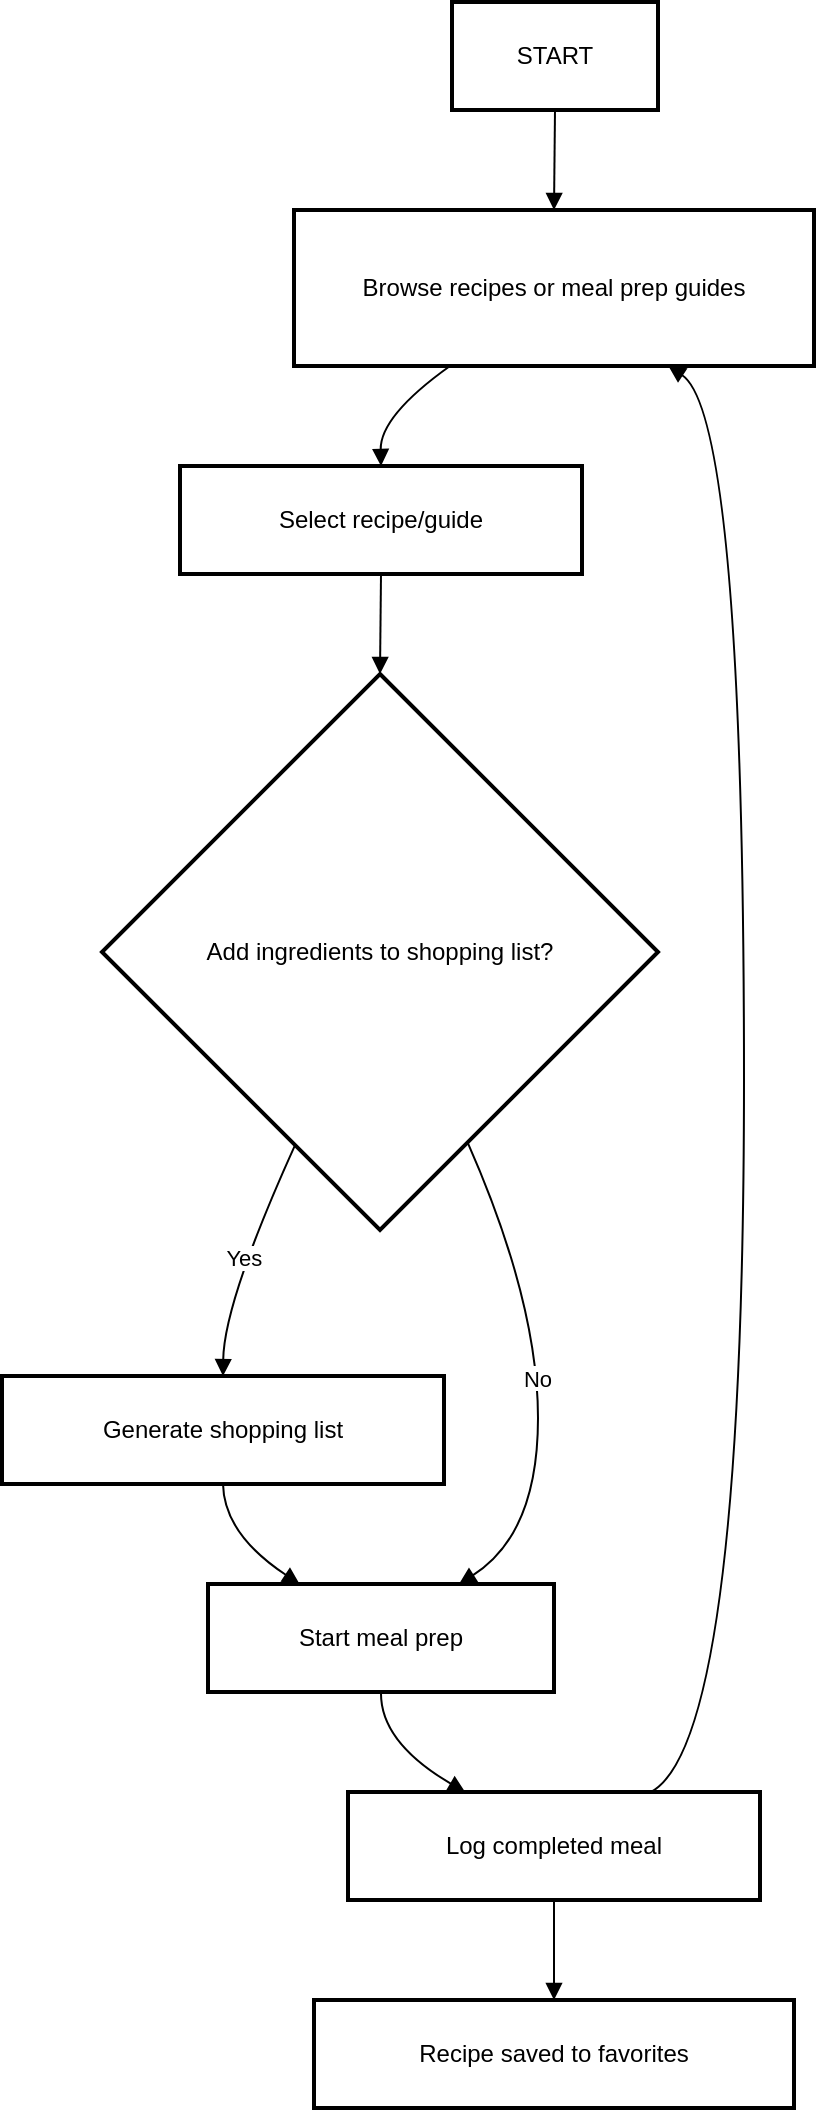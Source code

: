 <mxfile version="28.2.3">
  <diagram name="Page-1" id="YNE9qE9kGZ0DqdmJG0sK">
    <mxGraphModel>
      <root>
        <mxCell id="0" />
        <mxCell id="1" parent="0" />
        <mxCell id="2" value="START" style="whiteSpace=wrap;strokeWidth=2;" vertex="1" parent="1">
          <mxGeometry x="233" y="8" width="103" height="54" as="geometry" />
        </mxCell>
        <mxCell id="3" value="Browse recipes or meal prep guides" style="whiteSpace=wrap;strokeWidth=2;" vertex="1" parent="1">
          <mxGeometry x="154" y="112" width="260" height="78" as="geometry" />
        </mxCell>
        <mxCell id="4" value="Select recipe/guide" style="whiteSpace=wrap;strokeWidth=2;" vertex="1" parent="1">
          <mxGeometry x="97" y="240" width="201" height="54" as="geometry" />
        </mxCell>
        <mxCell id="5" value="Add ingredients to shopping list?" style="rhombus;strokeWidth=2;whiteSpace=wrap;" vertex="1" parent="1">
          <mxGeometry x="58" y="344" width="278" height="278" as="geometry" />
        </mxCell>
        <mxCell id="6" value="Generate shopping list" style="whiteSpace=wrap;strokeWidth=2;" vertex="1" parent="1">
          <mxGeometry x="8" y="695" width="221" height="54" as="geometry" />
        </mxCell>
        <mxCell id="7" value="Start meal prep" style="whiteSpace=wrap;strokeWidth=2;" vertex="1" parent="1">
          <mxGeometry x="111" y="799" width="173" height="54" as="geometry" />
        </mxCell>
        <mxCell id="8" value="Log completed meal" style="whiteSpace=wrap;strokeWidth=2;" vertex="1" parent="1">
          <mxGeometry x="181" y="903" width="206" height="54" as="geometry" />
        </mxCell>
        <mxCell id="9" value="Recipe saved to favorites" style="whiteSpace=wrap;strokeWidth=2;" vertex="1" parent="1">
          <mxGeometry x="164" y="1007" width="240" height="54" as="geometry" />
        </mxCell>
        <mxCell id="10" value="" style="curved=1;startArrow=none;endArrow=block;exitX=0.5;exitY=1;entryX=0.5;entryY=0;" edge="1" parent="1" source="2" target="3">
          <mxGeometry relative="1" as="geometry">
            <Array as="points" />
          </mxGeometry>
        </mxCell>
        <mxCell id="11" value="" style="curved=1;startArrow=none;endArrow=block;exitX=0.3;exitY=1;entryX=0.5;entryY=0;" edge="1" parent="1" source="3" target="4">
          <mxGeometry relative="1" as="geometry">
            <Array as="points">
              <mxPoint x="197" y="215" />
            </Array>
          </mxGeometry>
        </mxCell>
        <mxCell id="12" value="" style="curved=1;startArrow=none;endArrow=block;exitX=0.5;exitY=1;entryX=0.5;entryY=0;" edge="1" parent="1" source="4" target="5">
          <mxGeometry relative="1" as="geometry">
            <Array as="points" />
          </mxGeometry>
        </mxCell>
        <mxCell id="13" value="Yes" style="curved=1;startArrow=none;endArrow=block;exitX=0.28;exitY=1;entryX=0.5;entryY=-0.01;" edge="1" parent="1" source="5" target="6">
          <mxGeometry relative="1" as="geometry">
            <Array as="points">
              <mxPoint x="119" y="658" />
            </Array>
          </mxGeometry>
        </mxCell>
        <mxCell id="14" value="" style="curved=1;startArrow=none;endArrow=block;exitX=0.5;exitY=0.99;entryX=0.26;entryY=-0.01;" edge="1" parent="1" source="6" target="7">
          <mxGeometry relative="1" as="geometry">
            <Array as="points">
              <mxPoint x="119" y="774" />
            </Array>
          </mxGeometry>
        </mxCell>
        <mxCell id="15" value="" style="curved=1;startArrow=none;endArrow=block;exitX=0.5;exitY=0.99;entryX=0.28;entryY=-0.01;" edge="1" parent="1" source="7" target="8">
          <mxGeometry relative="1" as="geometry">
            <Array as="points">
              <mxPoint x="197" y="878" />
            </Array>
          </mxGeometry>
        </mxCell>
        <mxCell id="16" value="" style="curved=1;startArrow=none;endArrow=block;exitX=0.5;exitY=0.99;entryX=0.5;entryY=-0.01;" edge="1" parent="1" source="8" target="9">
          <mxGeometry relative="1" as="geometry">
            <Array as="points" />
          </mxGeometry>
        </mxCell>
        <mxCell id="17" value="No" style="curved=1;startArrow=none;endArrow=block;exitX=0.73;exitY=1;entryX=0.73;entryY=-0.01;" edge="1" parent="1" source="5" target="7">
          <mxGeometry relative="1" as="geometry">
            <Array as="points">
              <mxPoint x="276" y="658" />
              <mxPoint x="276" y="774" />
            </Array>
          </mxGeometry>
        </mxCell>
        <mxCell id="18" value="" style="curved=1;startArrow=none;endArrow=block;exitX=0.74;exitY=-0.01;entryX=0.72;entryY=1;" edge="1" parent="1" source="8" target="3">
          <mxGeometry relative="1" as="geometry">
            <Array as="points">
              <mxPoint x="379" y="878" />
              <mxPoint x="379" y="215" />
            </Array>
          </mxGeometry>
        </mxCell>
      </root>
    </mxGraphModel>
  </diagram>
</mxfile>
